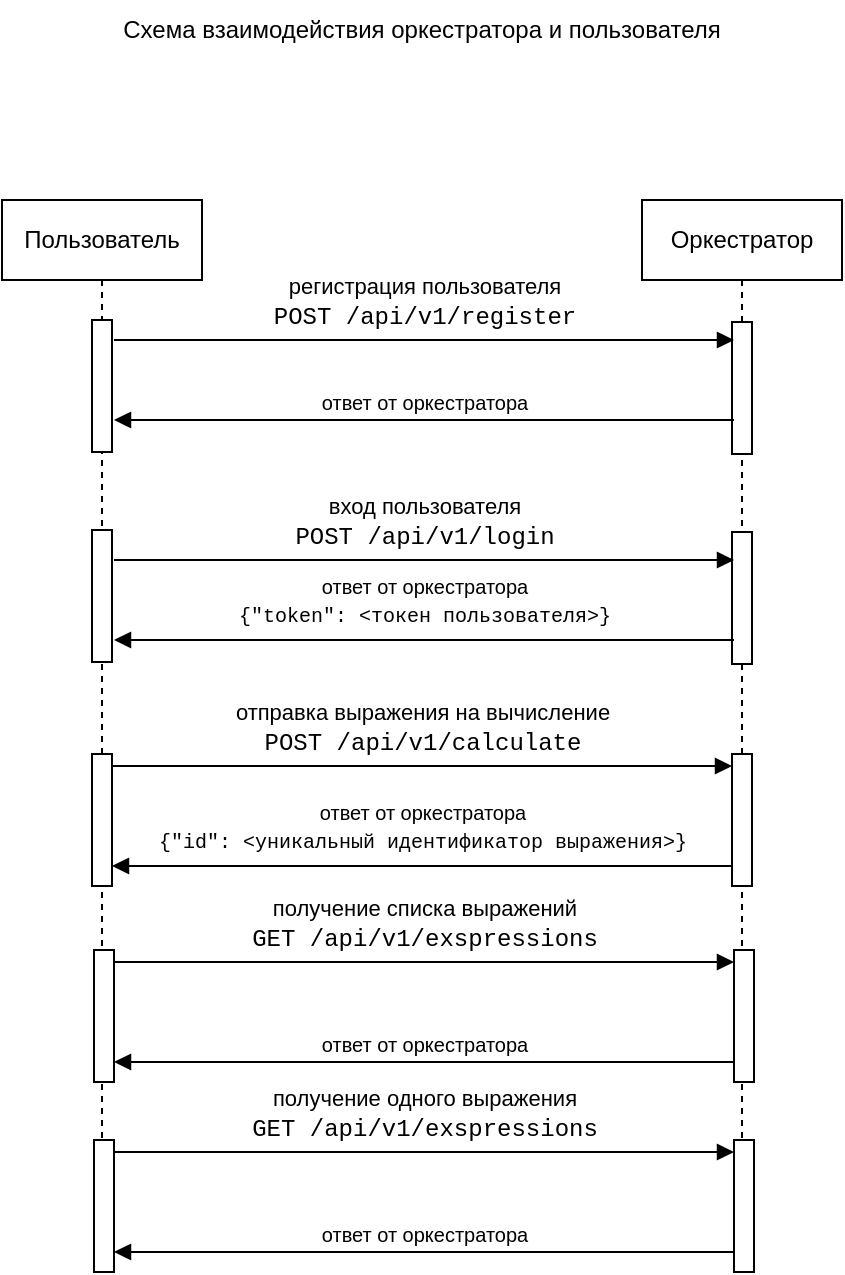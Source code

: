 <mxfile>
    <diagram name="Page-1" id="2YBvvXClWsGukQMizWep">
        <mxGraphModel dx="807" dy="500" grid="1" gridSize="10" guides="1" tooltips="1" connect="1" arrows="1" fold="1" page="1" pageScale="1" pageWidth="850" pageHeight="1100" math="0" shadow="0">
            <root>
                <mxCell id="0"/>
                <mxCell id="1" parent="0"/>
                <mxCell id="aM9ryv3xv72pqoxQDRHE-1" value="Пользователь" style="shape=umlLifeline;perimeter=lifelinePerimeter;whiteSpace=wrap;html=1;container=0;dropTarget=0;collapsible=0;recursiveResize=0;outlineConnect=0;portConstraint=eastwest;newEdgeStyle={&quot;edgeStyle&quot;:&quot;elbowEdgeStyle&quot;,&quot;elbow&quot;:&quot;vertical&quot;,&quot;curved&quot;:0,&quot;rounded&quot;:0};" parent="1" vertex="1">
                    <mxGeometry x="215" y="160" width="100" height="530" as="geometry"/>
                </mxCell>
                <mxCell id="Yv3p3Jwk4be05olFa2Mg-4" value="" style="html=1;points=[];perimeter=orthogonalPerimeter;outlineConnect=0;targetShapes=umlLifeline;portConstraint=eastwest;newEdgeStyle={&quot;edgeStyle&quot;:&quot;elbowEdgeStyle&quot;,&quot;elbow&quot;:&quot;vertical&quot;,&quot;curved&quot;:0,&quot;rounded&quot;:0};" parent="aM9ryv3xv72pqoxQDRHE-1" vertex="1">
                    <mxGeometry x="45" y="277" width="10" height="66" as="geometry"/>
                </mxCell>
                <mxCell id="aM9ryv3xv72pqoxQDRHE-5" value="Оркестратор" style="shape=umlLifeline;perimeter=lifelinePerimeter;whiteSpace=wrap;html=1;container=0;dropTarget=0;collapsible=0;recursiveResize=0;outlineConnect=0;portConstraint=eastwest;newEdgeStyle={&quot;edgeStyle&quot;:&quot;elbowEdgeStyle&quot;,&quot;elbow&quot;:&quot;vertical&quot;,&quot;curved&quot;:0,&quot;rounded&quot;:0};" parent="1" vertex="1">
                    <mxGeometry x="535" y="160" width="100" height="530" as="geometry"/>
                </mxCell>
                <mxCell id="aM9ryv3xv72pqoxQDRHE-7" value="отправка выражения на вычисление&lt;div&gt;&lt;div style=&quot;font-family: Menlo, Monaco, &amp;quot;Courier New&amp;quot;, monospace; font-size: 12px; line-height: 18px; white-space-collapse: preserve;&quot;&gt;POST /api/v1/calculate&lt;/div&gt;&lt;/div&gt;" style="html=1;verticalAlign=bottom;endArrow=block;edgeStyle=elbowEdgeStyle;elbow=vertical;curved=0;rounded=0;" parent="1" edge="1">
                    <mxGeometry relative="1" as="geometry">
                        <mxPoint x="270" y="443" as="sourcePoint"/>
                        <Array as="points">
                            <mxPoint x="355" y="443"/>
                        </Array>
                        <mxPoint x="580" y="443" as="targetPoint"/>
                        <mxPoint as="offset"/>
                    </mxGeometry>
                </mxCell>
                <mxCell id="Yv3p3Jwk4be05olFa2Mg-3" value="&lt;font style=&quot;font-size: 10px;&quot;&gt;ответ от оркестратора&lt;/font&gt;&lt;div style=&quot;font-size: 10px;&quot;&gt;&lt;div style=&quot;font-family: Menlo, Monaco, &amp;quot;Courier New&amp;quot;, monospace; line-height: 18px; white-space-collapse: preserve;&quot;&gt;&lt;div style=&quot;&quot;&gt;&lt;font style=&quot;font-size: 10px;&quot;&gt;{&quot;id&quot;: &amp;lt;уникальный идентификатор выражения&amp;gt;}&lt;/font&gt;&lt;/div&gt;&lt;/div&gt;&lt;/div&gt;" style="html=1;verticalAlign=bottom;endArrow=block;edgeStyle=elbowEdgeStyle;elbow=vertical;curved=0;rounded=0;" parent="1" edge="1">
                    <mxGeometry relative="1" as="geometry">
                        <mxPoint x="580" y="493" as="sourcePoint"/>
                        <Array as="points">
                            <mxPoint x="345.5" y="493"/>
                        </Array>
                        <mxPoint x="270" y="493" as="targetPoint"/>
                        <mxPoint as="offset"/>
                    </mxGeometry>
                </mxCell>
                <mxCell id="Yv3p3Jwk4be05olFa2Mg-6" value="" style="html=1;points=[];perimeter=orthogonalPerimeter;outlineConnect=0;targetShapes=umlLifeline;portConstraint=eastwest;newEdgeStyle={&quot;edgeStyle&quot;:&quot;elbowEdgeStyle&quot;,&quot;elbow&quot;:&quot;vertical&quot;,&quot;curved&quot;:0,&quot;rounded&quot;:0};" parent="1" vertex="1">
                    <mxGeometry x="261" y="535" width="10" height="66" as="geometry"/>
                </mxCell>
                <mxCell id="Yv3p3Jwk4be05olFa2Mg-7" value="" style="html=1;points=[];perimeter=orthogonalPerimeter;outlineConnect=0;targetShapes=umlLifeline;portConstraint=eastwest;newEdgeStyle={&quot;edgeStyle&quot;:&quot;elbowEdgeStyle&quot;,&quot;elbow&quot;:&quot;vertical&quot;,&quot;curved&quot;:0,&quot;rounded&quot;:0};" parent="1" vertex="1">
                    <mxGeometry x="581" y="535" width="10" height="66" as="geometry"/>
                </mxCell>
                <mxCell id="Yv3p3Jwk4be05olFa2Mg-8" value="получение списка выражений&lt;div&gt;&lt;div style=&quot;font-family: Menlo, Monaco, &amp;quot;Courier New&amp;quot;, monospace; font-size: 12px; line-height: 18px; white-space-collapse: preserve;&quot;&gt;GET /api/v1/exspressions&lt;/div&gt;&lt;/div&gt;" style="html=1;verticalAlign=bottom;endArrow=block;edgeStyle=elbowEdgeStyle;elbow=vertical;curved=0;rounded=0;" parent="1" edge="1">
                    <mxGeometry relative="1" as="geometry">
                        <mxPoint x="271" y="541" as="sourcePoint"/>
                        <Array as="points">
                            <mxPoint x="356" y="541"/>
                        </Array>
                        <mxPoint x="581" y="541" as="targetPoint"/>
                        <mxPoint as="offset"/>
                    </mxGeometry>
                </mxCell>
                <mxCell id="Yv3p3Jwk4be05olFa2Mg-9" value="&lt;font style=&quot;font-size: 10px;&quot;&gt;ответ от оркестратора&lt;/font&gt;" style="html=1;verticalAlign=bottom;endArrow=block;edgeStyle=elbowEdgeStyle;elbow=vertical;curved=0;rounded=0;" parent="1" edge="1">
                    <mxGeometry relative="1" as="geometry">
                        <mxPoint x="581" y="591" as="sourcePoint"/>
                        <Array as="points">
                            <mxPoint x="346.5" y="591"/>
                        </Array>
                        <mxPoint x="271" y="591" as="targetPoint"/>
                        <mxPoint as="offset"/>
                    </mxGeometry>
                </mxCell>
                <mxCell id="Yv3p3Jwk4be05olFa2Mg-10" value="" style="html=1;points=[];perimeter=orthogonalPerimeter;outlineConnect=0;targetShapes=umlLifeline;portConstraint=eastwest;newEdgeStyle={&quot;edgeStyle&quot;:&quot;elbowEdgeStyle&quot;,&quot;elbow&quot;:&quot;vertical&quot;,&quot;curved&quot;:0,&quot;rounded&quot;:0};" parent="1" vertex="1">
                    <mxGeometry x="261" y="630" width="10" height="66" as="geometry"/>
                </mxCell>
                <mxCell id="Yv3p3Jwk4be05olFa2Mg-11" value="" style="html=1;points=[];perimeter=orthogonalPerimeter;outlineConnect=0;targetShapes=umlLifeline;portConstraint=eastwest;newEdgeStyle={&quot;edgeStyle&quot;:&quot;elbowEdgeStyle&quot;,&quot;elbow&quot;:&quot;vertical&quot;,&quot;curved&quot;:0,&quot;rounded&quot;:0};" parent="1" vertex="1">
                    <mxGeometry x="581" y="630" width="10" height="66" as="geometry"/>
                </mxCell>
                <mxCell id="Yv3p3Jwk4be05olFa2Mg-12" value="получение одного выражения&lt;div&gt;&lt;div style=&quot;font-family: Menlo, Monaco, &amp;quot;Courier New&amp;quot;, monospace; font-size: 12px; line-height: 18px; white-space-collapse: preserve;&quot;&gt;GET /api/v1/exspressions&lt;/div&gt;&lt;/div&gt;" style="html=1;verticalAlign=bottom;endArrow=block;edgeStyle=elbowEdgeStyle;elbow=vertical;curved=0;rounded=0;" parent="1" edge="1">
                    <mxGeometry relative="1" as="geometry">
                        <mxPoint x="271" y="636" as="sourcePoint"/>
                        <Array as="points">
                            <mxPoint x="356" y="636"/>
                        </Array>
                        <mxPoint x="581" y="636" as="targetPoint"/>
                        <mxPoint as="offset"/>
                    </mxGeometry>
                </mxCell>
                <mxCell id="Yv3p3Jwk4be05olFa2Mg-13" value="&lt;font style=&quot;font-size: 10px;&quot;&gt;ответ от оркестратора&lt;/font&gt;" style="html=1;verticalAlign=bottom;endArrow=block;edgeStyle=elbowEdgeStyle;elbow=vertical;curved=0;rounded=0;" parent="1" edge="1">
                    <mxGeometry relative="1" as="geometry">
                        <mxPoint x="581" y="686" as="sourcePoint"/>
                        <Array as="points">
                            <mxPoint x="346.5" y="686"/>
                        </Array>
                        <mxPoint x="271" y="686" as="targetPoint"/>
                        <mxPoint as="offset"/>
                    </mxGeometry>
                </mxCell>
                <mxCell id="Yv3p3Jwk4be05olFa2Mg-5" value="" style="html=1;points=[];perimeter=orthogonalPerimeter;outlineConnect=0;targetShapes=umlLifeline;portConstraint=eastwest;newEdgeStyle={&quot;edgeStyle&quot;:&quot;elbowEdgeStyle&quot;,&quot;elbow&quot;:&quot;vertical&quot;,&quot;curved&quot;:0,&quot;rounded&quot;:0};" parent="1" vertex="1">
                    <mxGeometry x="580" y="437" width="10" height="66" as="geometry"/>
                </mxCell>
                <mxCell id="Yv3p3Jwk4be05olFa2Mg-20" value="Схема взаимодействия оркестратора и пользователя" style="text;html=1;align=center;verticalAlign=middle;whiteSpace=wrap;rounded=0;" parent="1" vertex="1">
                    <mxGeometry x="230" y="60" width="390" height="30" as="geometry"/>
                </mxCell>
                <mxCell id="2" value="" style="html=1;points=[];perimeter=orthogonalPerimeter;outlineConnect=0;targetShapes=umlLifeline;portConstraint=eastwest;newEdgeStyle={&quot;edgeStyle&quot;:&quot;elbowEdgeStyle&quot;,&quot;elbow&quot;:&quot;vertical&quot;,&quot;curved&quot;:0,&quot;rounded&quot;:0};" vertex="1" parent="1">
                    <mxGeometry x="260" y="220" width="10" height="66" as="geometry"/>
                </mxCell>
                <mxCell id="3" value="" style="html=1;points=[];perimeter=orthogonalPerimeter;outlineConnect=0;targetShapes=umlLifeline;portConstraint=eastwest;newEdgeStyle={&quot;edgeStyle&quot;:&quot;elbowEdgeStyle&quot;,&quot;elbow&quot;:&quot;vertical&quot;,&quot;curved&quot;:0,&quot;rounded&quot;:0};" vertex="1" parent="1">
                    <mxGeometry x="580" y="221" width="10" height="66" as="geometry"/>
                </mxCell>
                <mxCell id="4" value="" style="html=1;points=[];perimeter=orthogonalPerimeter;outlineConnect=0;targetShapes=umlLifeline;portConstraint=eastwest;newEdgeStyle={&quot;edgeStyle&quot;:&quot;elbowEdgeStyle&quot;,&quot;elbow&quot;:&quot;vertical&quot;,&quot;curved&quot;:0,&quot;rounded&quot;:0};" vertex="1" parent="1">
                    <mxGeometry x="260" y="325" width="10" height="66" as="geometry"/>
                </mxCell>
                <mxCell id="5" value="" style="html=1;points=[];perimeter=orthogonalPerimeter;outlineConnect=0;targetShapes=umlLifeline;portConstraint=eastwest;newEdgeStyle={&quot;edgeStyle&quot;:&quot;elbowEdgeStyle&quot;,&quot;elbow&quot;:&quot;vertical&quot;,&quot;curved&quot;:0,&quot;rounded&quot;:0};" vertex="1" parent="1">
                    <mxGeometry x="580" y="326" width="10" height="66" as="geometry"/>
                </mxCell>
                <mxCell id="6" value="регистрация пользователя&lt;div&gt;&lt;div style=&quot;font-family: Menlo, Monaco, &amp;quot;Courier New&amp;quot;, monospace; font-size: 12px; line-height: 18px; white-space-collapse: preserve;&quot;&gt;POST /api/v1/register&lt;/div&gt;&lt;/div&gt;" style="html=1;verticalAlign=bottom;endArrow=block;edgeStyle=elbowEdgeStyle;elbow=vertical;curved=0;rounded=0;" edge="1" parent="1">
                    <mxGeometry relative="1" as="geometry">
                        <mxPoint x="271" y="230" as="sourcePoint"/>
                        <Array as="points">
                            <mxPoint x="356" y="230"/>
                        </Array>
                        <mxPoint x="581" y="230" as="targetPoint"/>
                        <mxPoint as="offset"/>
                    </mxGeometry>
                </mxCell>
                <mxCell id="7" value="&lt;font style=&quot;font-size: 10px;&quot;&gt;ответ от оркестратора&lt;/font&gt;" style="html=1;verticalAlign=bottom;endArrow=block;edgeStyle=elbowEdgeStyle;elbow=vertical;curved=0;rounded=0;" edge="1" parent="1">
                    <mxGeometry relative="1" as="geometry">
                        <mxPoint x="581" y="270" as="sourcePoint"/>
                        <Array as="points">
                            <mxPoint x="346.5" y="270"/>
                        </Array>
                        <mxPoint x="271" y="270" as="targetPoint"/>
                        <mxPoint as="offset"/>
                    </mxGeometry>
                </mxCell>
                <mxCell id="8" value="вход пользователя&lt;div&gt;&lt;div style=&quot;font-family: Menlo, Monaco, &amp;quot;Courier New&amp;quot;, monospace; font-size: 12px; line-height: 18px; white-space-collapse: preserve;&quot;&gt;POST /api/v1/login&lt;/div&gt;&lt;/div&gt;" style="html=1;verticalAlign=bottom;endArrow=block;edgeStyle=elbowEdgeStyle;elbow=vertical;curved=0;rounded=0;" edge="1" parent="1">
                    <mxGeometry relative="1" as="geometry">
                        <mxPoint x="271" y="340" as="sourcePoint"/>
                        <Array as="points">
                            <mxPoint x="356" y="340"/>
                        </Array>
                        <mxPoint x="581" y="340" as="targetPoint"/>
                        <mxPoint as="offset"/>
                    </mxGeometry>
                </mxCell>
                <mxCell id="9" value="&lt;font style=&quot;font-size: 10px;&quot;&gt;ответ от оркестратора&lt;/font&gt;&lt;div style=&quot;font-size: 10px;&quot;&gt;&lt;div style=&quot;font-family: Menlo, Monaco, &amp;quot;Courier New&amp;quot;, monospace; line-height: 18px; white-space-collapse: preserve;&quot;&gt;&lt;div style=&quot;&quot;&gt;&lt;font style=&quot;font-size: 10px;&quot;&gt;{&quot;token&quot;: &amp;lt;токен пользователя&amp;gt;}&lt;/font&gt;&lt;/div&gt;&lt;/div&gt;&lt;/div&gt;" style="html=1;verticalAlign=bottom;endArrow=block;edgeStyle=elbowEdgeStyle;elbow=vertical;curved=0;rounded=0;" edge="1" parent="1">
                    <mxGeometry relative="1" as="geometry">
                        <mxPoint x="581" y="380" as="sourcePoint"/>
                        <Array as="points">
                            <mxPoint x="346.5" y="380"/>
                        </Array>
                        <mxPoint x="271" y="380" as="targetPoint"/>
                        <mxPoint as="offset"/>
                    </mxGeometry>
                </mxCell>
            </root>
        </mxGraphModel>
    </diagram>
</mxfile>